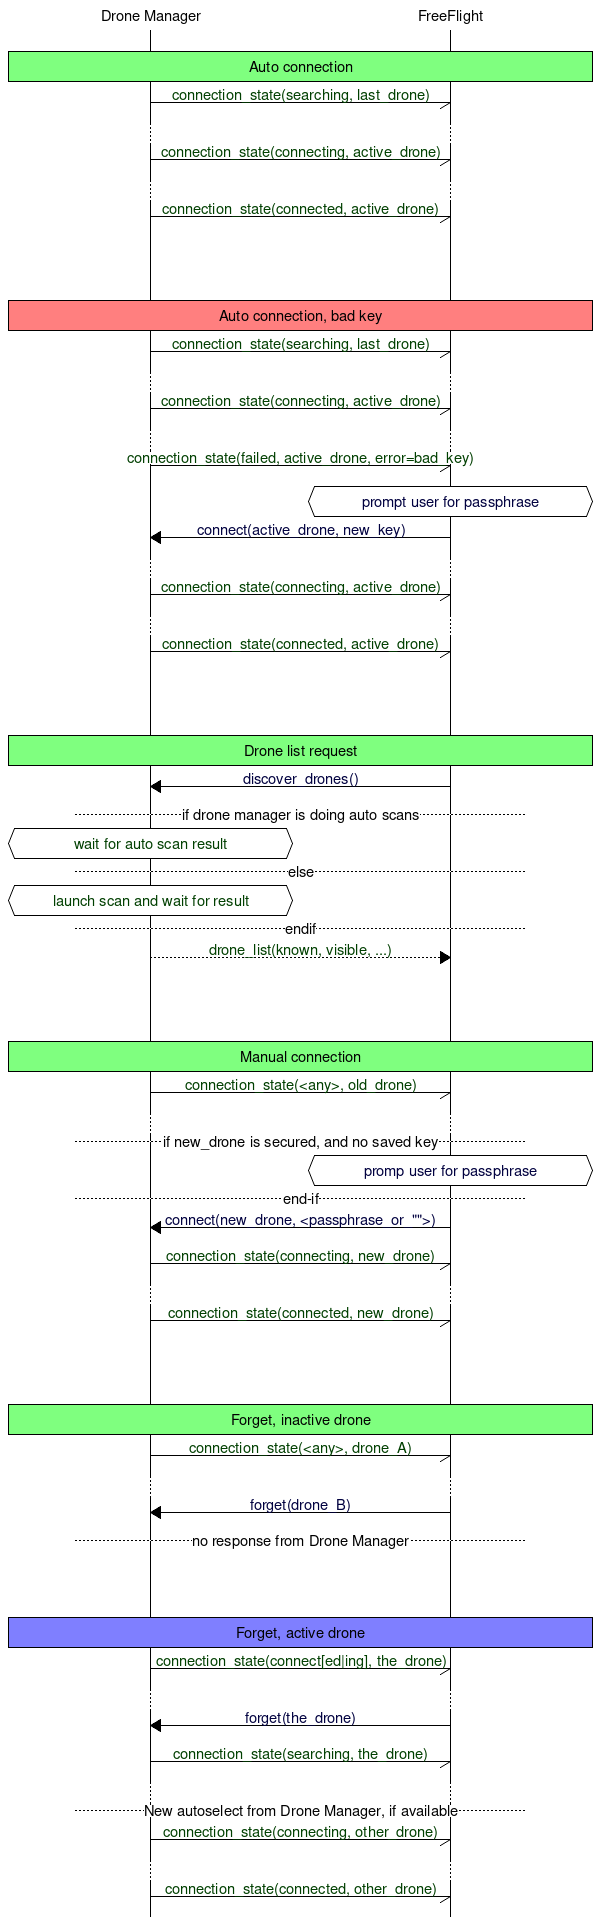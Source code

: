 msc {
	a[label="Drone Manager", arctextcolour="#003f00" ],b [label="FreeFlight", arctextcolour="#00003f" ];

	|||;

	a box b [ label = "Auto connection", textbgcolour="#7fff7f", textcolour="#000000" ];
	a->b [ label = "connection_state(searching, last_drone)" ];
	...;
	a->b [ label = "connection_state(connecting, active_drone)" ];
	...;
	a->b [ label = "connection_state(connected, active_drone)" ];

	|||;
	|||;
	|||;

	a box b [ label = "Auto connection, bad key", textbgcolour="#ff7f7f", textcolour="#000000" ];
	a->b [ label = "connection_state(searching, last_drone)" ];
	...;
	a->b [ label = "connection_state(connecting, active_drone)" ];
	...;
	a->b [ label = "connection_state(failed, active_drone, error=bad_key)" ];
	b abox b [ label = "prompt user for passphrase" ];
	b=>a [ label = "connect(active_drone, new_key)" ];
	...;
	a->b [ label = "connection_state(connecting, active_drone)" ];
	...;
	a->b [ label = "connection_state(connected, active_drone)" ];

	|||;
	|||;
	|||;

	a box b [ label = "Drone list request", textbgcolour="#7fff7f", textcolour="#000000" ];
	b=>a [ label = "discover_drones()" ];
	--- [ label = "if drone manager is doing auto scans" ];
	a abox a [ label = "wait for auto scan result" ];
	--- [ label = "else" ];
	a abox a [ label = "launch scan and wait for result" ];
	--- [ label = "endif" ];
	a>>b [ label = "drone_list(known, visible, ...)" ];

	|||;
	|||;
	|||;

	a box b [ label = "Manual connection", textbgcolour="#7fff7f", textcolour="#000000" ];
	a->b [ label = "connection_state(<any>, old_drone)" ];
	...;
	--- [ label = "if new_drone is secured, and no saved key" ];
	b abox b [ label = "promp user for passphrase" ];
	--- [ label = "end-if" ];
	b=>a [ label = "connect(new_drone, <passphrase_or_\"\">)" ];
	a->b [ label = "connection_state(connecting, new_drone)" ];
	...;
	a->b [ label = "connection_state(connected, new_drone)" ];

	|||;
	|||;
	|||;

	a box b [ label = "Forget, inactive drone", textbgcolour="#7fff7f", textcolour="#000000" ];
	a->b [ label = "connection_state(<any>, drone_A)" ];
	...;
	b=>a [ label = "forget(drone_B)" ];
	--- [ label = "no response from Drone Manager" ];

	|||;
	|||;
	|||;

	a box b [ label = "Forget, active drone", textbgcolour="#7f7fff", textcolour="#000000" ];
	a->b [ label = "connection_state(connect[ed|ing], the_drone)" ];
	...;
	b=>a [ label = "forget(the_drone)" ];
	a->b [ label = "connection_state(searching, the_drone)" ];
	...;
	--- [label = "New autoselect from Drone Manager, if available" ];
	a->b [ label = "connection_state(connecting, other_drone)" ];
	...;
	a->b [ label = "connection_state(connected, other_drone)" ];
}
